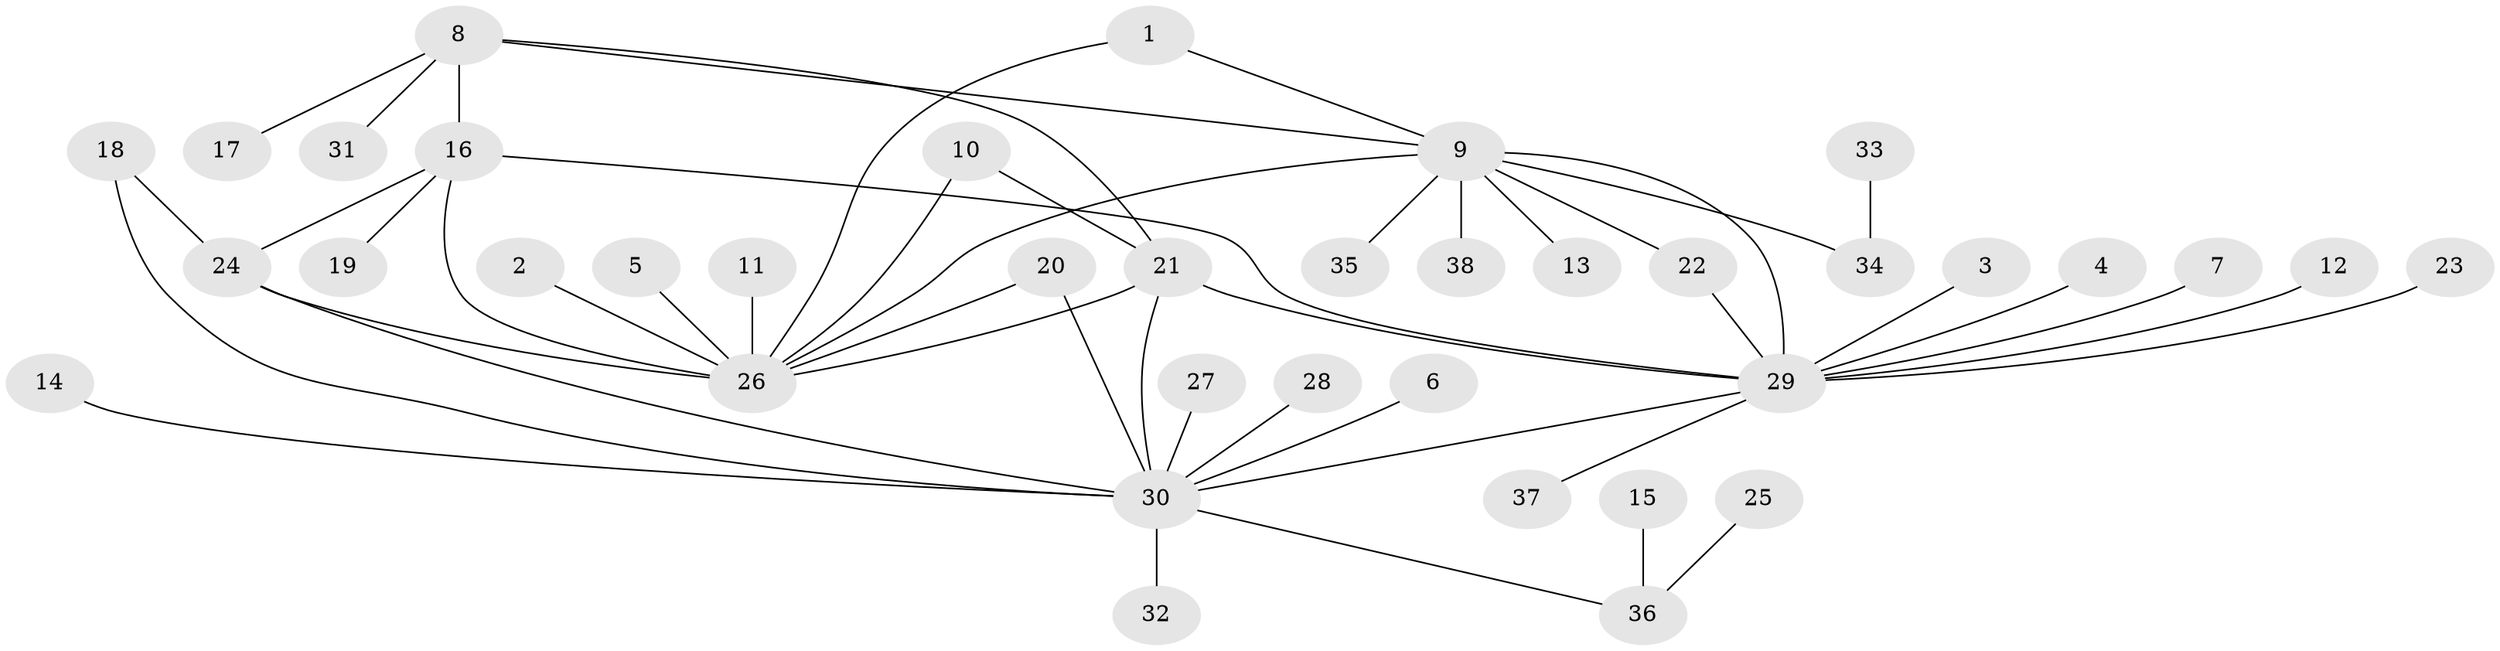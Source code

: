 // original degree distribution, {3: 0.05555555555555555, 13: 0.013888888888888888, 7: 0.041666666666666664, 6: 0.027777777777777776, 5: 0.027777777777777776, 2: 0.16666666666666666, 9: 0.013888888888888888, 11: 0.013888888888888888, 4: 0.041666666666666664, 8: 0.013888888888888888, 1: 0.5833333333333334}
// Generated by graph-tools (version 1.1) at 2025/50/03/09/25 03:50:32]
// undirected, 38 vertices, 49 edges
graph export_dot {
graph [start="1"]
  node [color=gray90,style=filled];
  1;
  2;
  3;
  4;
  5;
  6;
  7;
  8;
  9;
  10;
  11;
  12;
  13;
  14;
  15;
  16;
  17;
  18;
  19;
  20;
  21;
  22;
  23;
  24;
  25;
  26;
  27;
  28;
  29;
  30;
  31;
  32;
  33;
  34;
  35;
  36;
  37;
  38;
  1 -- 9 [weight=1.0];
  1 -- 26 [weight=1.0];
  2 -- 26 [weight=1.0];
  3 -- 29 [weight=1.0];
  4 -- 29 [weight=1.0];
  5 -- 26 [weight=1.0];
  6 -- 30 [weight=1.0];
  7 -- 29 [weight=1.0];
  8 -- 9 [weight=1.0];
  8 -- 16 [weight=2.0];
  8 -- 17 [weight=1.0];
  8 -- 21 [weight=1.0];
  8 -- 31 [weight=1.0];
  9 -- 13 [weight=1.0];
  9 -- 22 [weight=1.0];
  9 -- 26 [weight=1.0];
  9 -- 29 [weight=1.0];
  9 -- 34 [weight=1.0];
  9 -- 35 [weight=1.0];
  9 -- 38 [weight=1.0];
  10 -- 21 [weight=1.0];
  10 -- 26 [weight=1.0];
  11 -- 26 [weight=1.0];
  12 -- 29 [weight=1.0];
  14 -- 30 [weight=1.0];
  15 -- 36 [weight=1.0];
  16 -- 19 [weight=1.0];
  16 -- 24 [weight=2.0];
  16 -- 26 [weight=2.0];
  16 -- 29 [weight=1.0];
  18 -- 24 [weight=1.0];
  18 -- 30 [weight=1.0];
  20 -- 26 [weight=1.0];
  20 -- 30 [weight=1.0];
  21 -- 26 [weight=1.0];
  21 -- 29 [weight=1.0];
  21 -- 30 [weight=1.0];
  22 -- 29 [weight=1.0];
  23 -- 29 [weight=1.0];
  24 -- 26 [weight=1.0];
  24 -- 30 [weight=1.0];
  25 -- 36 [weight=1.0];
  27 -- 30 [weight=1.0];
  28 -- 30 [weight=1.0];
  29 -- 30 [weight=1.0];
  29 -- 37 [weight=1.0];
  30 -- 32 [weight=1.0];
  30 -- 36 [weight=1.0];
  33 -- 34 [weight=1.0];
}
